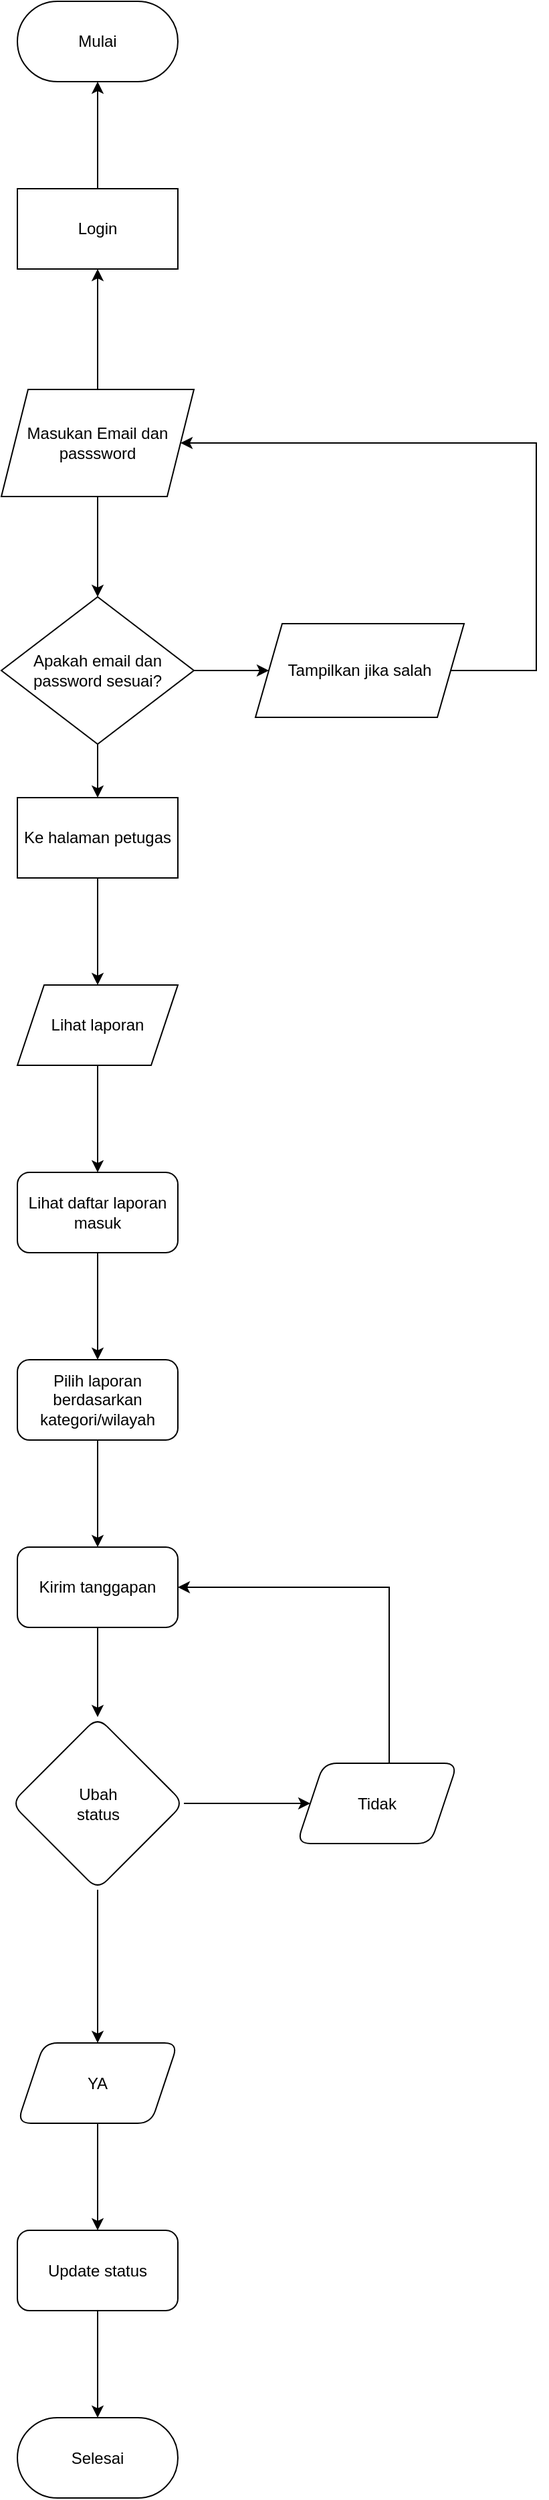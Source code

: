 <mxfile version="28.1.0">
  <diagram name="Halaman-1" id="h2yxPAZF6R05EjaXrAOo">
    <mxGraphModel dx="786" dy="497" grid="1" gridSize="10" guides="1" tooltips="1" connect="1" arrows="1" fold="1" page="1" pageScale="1" pageWidth="827" pageHeight="1169" background="#ffffff" math="0" shadow="0">
      <root>
        <mxCell id="0" />
        <mxCell id="1" parent="0" />
        <mxCell id="9b46O00tbUOQ47KJX_Dd-76" value="" style="edgeStyle=orthogonalEdgeStyle;rounded=0;orthogonalLoop=1;jettySize=auto;html=1;" edge="1" parent="1" source="9b46O00tbUOQ47KJX_Dd-78" target="9b46O00tbUOQ47KJX_Dd-85">
          <mxGeometry relative="1" as="geometry" />
        </mxCell>
        <mxCell id="9b46O00tbUOQ47KJX_Dd-77" style="edgeStyle=orthogonalEdgeStyle;rounded=0;orthogonalLoop=1;jettySize=auto;html=1;entryX=0.5;entryY=0;entryDx=0;entryDy=0;" edge="1" parent="1" source="9b46O00tbUOQ47KJX_Dd-78" target="9b46O00tbUOQ47KJX_Dd-81">
          <mxGeometry relative="1" as="geometry" />
        </mxCell>
        <mxCell id="9b46O00tbUOQ47KJX_Dd-78" value="Masukan Email dan passsword" style="shape=parallelogram;perimeter=parallelogramPerimeter;whiteSpace=wrap;html=1;fixedSize=1;" vertex="1" parent="1">
          <mxGeometry x="770" y="1410" width="144" height="80" as="geometry" />
        </mxCell>
        <mxCell id="9b46O00tbUOQ47KJX_Dd-79" value="" style="edgeStyle=orthogonalEdgeStyle;rounded=0;orthogonalLoop=1;jettySize=auto;html=1;" edge="1" parent="1" source="9b46O00tbUOQ47KJX_Dd-81" target="9b46O00tbUOQ47KJX_Dd-83">
          <mxGeometry relative="1" as="geometry" />
        </mxCell>
        <mxCell id="9b46O00tbUOQ47KJX_Dd-80" value="" style="edgeStyle=orthogonalEdgeStyle;rounded=0;orthogonalLoop=1;jettySize=auto;html=1;" edge="1" parent="1" source="9b46O00tbUOQ47KJX_Dd-81" target="9b46O00tbUOQ47KJX_Dd-90">
          <mxGeometry relative="1" as="geometry" />
        </mxCell>
        <mxCell id="9b46O00tbUOQ47KJX_Dd-81" value="Apakah email dan password sesuai?" style="rhombus;whiteSpace=wrap;html=1;" vertex="1" parent="1">
          <mxGeometry x="770" y="1565" width="144" height="110" as="geometry" />
        </mxCell>
        <mxCell id="9b46O00tbUOQ47KJX_Dd-113" style="edgeStyle=orthogonalEdgeStyle;rounded=0;orthogonalLoop=1;jettySize=auto;html=1;entryX=1;entryY=0.5;entryDx=0;entryDy=0;" edge="1" parent="1" source="9b46O00tbUOQ47KJX_Dd-83" target="9b46O00tbUOQ47KJX_Dd-78">
          <mxGeometry relative="1" as="geometry">
            <Array as="points">
              <mxPoint x="1170" y="1620" />
              <mxPoint x="1170" y="1450" />
            </Array>
          </mxGeometry>
        </mxCell>
        <mxCell id="9b46O00tbUOQ47KJX_Dd-83" value="Tampilkan jika salah" style="shape=parallelogram;perimeter=parallelogramPerimeter;whiteSpace=wrap;html=1;fixedSize=1;" vertex="1" parent="1">
          <mxGeometry x="960" y="1585" width="156" height="70" as="geometry" />
        </mxCell>
        <mxCell id="9b46O00tbUOQ47KJX_Dd-84" value="" style="edgeStyle=orthogonalEdgeStyle;rounded=0;orthogonalLoop=1;jettySize=auto;html=1;" edge="1" parent="1" source="9b46O00tbUOQ47KJX_Dd-85" target="9b46O00tbUOQ47KJX_Dd-86">
          <mxGeometry relative="1" as="geometry" />
        </mxCell>
        <mxCell id="9b46O00tbUOQ47KJX_Dd-85" value="Login" style="whiteSpace=wrap;html=1;" vertex="1" parent="1">
          <mxGeometry x="782" y="1260" width="120" height="60" as="geometry" />
        </mxCell>
        <mxCell id="9b46O00tbUOQ47KJX_Dd-86" value="Mulai" style="rounded=1;whiteSpace=wrap;html=1;arcSize=50;" vertex="1" parent="1">
          <mxGeometry x="782" y="1120" width="120" height="60" as="geometry" />
        </mxCell>
        <mxCell id="9b46O00tbUOQ47KJX_Dd-89" value="" style="edgeStyle=orthogonalEdgeStyle;rounded=0;orthogonalLoop=1;jettySize=auto;html=1;" edge="1" parent="1" source="9b46O00tbUOQ47KJX_Dd-90" target="9b46O00tbUOQ47KJX_Dd-94">
          <mxGeometry relative="1" as="geometry" />
        </mxCell>
        <mxCell id="9b46O00tbUOQ47KJX_Dd-90" value="Ke halaman petugas" style="whiteSpace=wrap;html=1;" vertex="1" parent="1">
          <mxGeometry x="782" y="1715" width="120" height="60" as="geometry" />
        </mxCell>
        <mxCell id="9b46O00tbUOQ47KJX_Dd-93" value="" style="edgeStyle=orthogonalEdgeStyle;rounded=0;orthogonalLoop=1;jettySize=auto;html=1;" edge="1" parent="1" source="9b46O00tbUOQ47KJX_Dd-94" target="9b46O00tbUOQ47KJX_Dd-96">
          <mxGeometry relative="1" as="geometry" />
        </mxCell>
        <mxCell id="9b46O00tbUOQ47KJX_Dd-94" value="Lihat laporan" style="shape=parallelogram;perimeter=parallelogramPerimeter;whiteSpace=wrap;html=1;fixedSize=1;" vertex="1" parent="1">
          <mxGeometry x="782" y="1855" width="120" height="60" as="geometry" />
        </mxCell>
        <mxCell id="9b46O00tbUOQ47KJX_Dd-95" value="" style="edgeStyle=orthogonalEdgeStyle;rounded=0;orthogonalLoop=1;jettySize=auto;html=1;" edge="1" parent="1" source="9b46O00tbUOQ47KJX_Dd-96" target="9b46O00tbUOQ47KJX_Dd-98">
          <mxGeometry relative="1" as="geometry" />
        </mxCell>
        <mxCell id="9b46O00tbUOQ47KJX_Dd-96" value="Lihat daftar laporan masuk" style="rounded=1;whiteSpace=wrap;html=1;" vertex="1" parent="1">
          <mxGeometry x="782" y="1995" width="120" height="60" as="geometry" />
        </mxCell>
        <mxCell id="9b46O00tbUOQ47KJX_Dd-97" value="" style="edgeStyle=orthogonalEdgeStyle;rounded=0;orthogonalLoop=1;jettySize=auto;html=1;" edge="1" parent="1" source="9b46O00tbUOQ47KJX_Dd-98" target="9b46O00tbUOQ47KJX_Dd-100">
          <mxGeometry relative="1" as="geometry" />
        </mxCell>
        <mxCell id="9b46O00tbUOQ47KJX_Dd-98" value="Pilih laporan berdasarkan kategori/wilayah" style="rounded=1;whiteSpace=wrap;html=1;" vertex="1" parent="1">
          <mxGeometry x="782" y="2135" width="120" height="60" as="geometry" />
        </mxCell>
        <mxCell id="9b46O00tbUOQ47KJX_Dd-99" value="" style="edgeStyle=orthogonalEdgeStyle;rounded=0;orthogonalLoop=1;jettySize=auto;html=1;" edge="1" parent="1" source="9b46O00tbUOQ47KJX_Dd-100" target="9b46O00tbUOQ47KJX_Dd-103">
          <mxGeometry relative="1" as="geometry" />
        </mxCell>
        <mxCell id="9b46O00tbUOQ47KJX_Dd-100" value="Kirim tanggapan" style="rounded=1;whiteSpace=wrap;html=1;" vertex="1" parent="1">
          <mxGeometry x="782" y="2275" width="120" height="60" as="geometry" />
        </mxCell>
        <mxCell id="9b46O00tbUOQ47KJX_Dd-101" value="" style="edgeStyle=orthogonalEdgeStyle;rounded=0;orthogonalLoop=1;jettySize=auto;html=1;" edge="1" parent="1" source="9b46O00tbUOQ47KJX_Dd-103" target="9b46O00tbUOQ47KJX_Dd-105">
          <mxGeometry relative="1" as="geometry" />
        </mxCell>
        <mxCell id="9b46O00tbUOQ47KJX_Dd-102" value="" style="edgeStyle=orthogonalEdgeStyle;rounded=0;orthogonalLoop=1;jettySize=auto;html=1;" edge="1" parent="1" source="9b46O00tbUOQ47KJX_Dd-103" target="9b46O00tbUOQ47KJX_Dd-107">
          <mxGeometry relative="1" as="geometry" />
        </mxCell>
        <mxCell id="9b46O00tbUOQ47KJX_Dd-103" value="Ubah&lt;div&gt;status&lt;/div&gt;" style="rhombus;whiteSpace=wrap;html=1;rounded=1;" vertex="1" parent="1">
          <mxGeometry x="777.5" y="2402" width="129" height="129" as="geometry" />
        </mxCell>
        <mxCell id="9b46O00tbUOQ47KJX_Dd-114" style="edgeStyle=orthogonalEdgeStyle;rounded=0;orthogonalLoop=1;jettySize=auto;html=1;entryX=1;entryY=0.5;entryDx=0;entryDy=0;" edge="1" parent="1" source="9b46O00tbUOQ47KJX_Dd-105" target="9b46O00tbUOQ47KJX_Dd-100">
          <mxGeometry relative="1" as="geometry">
            <Array as="points">
              <mxPoint x="1060" y="2305" />
            </Array>
          </mxGeometry>
        </mxCell>
        <mxCell id="9b46O00tbUOQ47KJX_Dd-105" value="Tidak" style="shape=parallelogram;perimeter=parallelogramPerimeter;whiteSpace=wrap;html=1;fixedSize=1;rounded=1;" vertex="1" parent="1">
          <mxGeometry x="991" y="2436.5" width="120" height="60" as="geometry" />
        </mxCell>
        <mxCell id="9b46O00tbUOQ47KJX_Dd-106" value="" style="edgeStyle=orthogonalEdgeStyle;rounded=0;orthogonalLoop=1;jettySize=auto;html=1;" edge="1" parent="1" source="9b46O00tbUOQ47KJX_Dd-107" target="9b46O00tbUOQ47KJX_Dd-111">
          <mxGeometry relative="1" as="geometry" />
        </mxCell>
        <mxCell id="9b46O00tbUOQ47KJX_Dd-107" value="YA" style="shape=parallelogram;perimeter=parallelogramPerimeter;whiteSpace=wrap;html=1;fixedSize=1;rounded=1;" vertex="1" parent="1">
          <mxGeometry x="782" y="2645.5" width="120" height="60" as="geometry" />
        </mxCell>
        <mxCell id="9b46O00tbUOQ47KJX_Dd-110" value="" style="edgeStyle=orthogonalEdgeStyle;rounded=0;orthogonalLoop=1;jettySize=auto;html=1;" edge="1" parent="1" source="9b46O00tbUOQ47KJX_Dd-111" target="9b46O00tbUOQ47KJX_Dd-112">
          <mxGeometry relative="1" as="geometry" />
        </mxCell>
        <mxCell id="9b46O00tbUOQ47KJX_Dd-111" value="Update status" style="rounded=1;whiteSpace=wrap;html=1;" vertex="1" parent="1">
          <mxGeometry x="782" y="2785.5" width="120" height="60" as="geometry" />
        </mxCell>
        <mxCell id="9b46O00tbUOQ47KJX_Dd-112" value="Selesai" style="whiteSpace=wrap;html=1;rounded=1;arcSize=50;" vertex="1" parent="1">
          <mxGeometry x="782" y="2925.5" width="120" height="60" as="geometry" />
        </mxCell>
      </root>
    </mxGraphModel>
  </diagram>
</mxfile>
